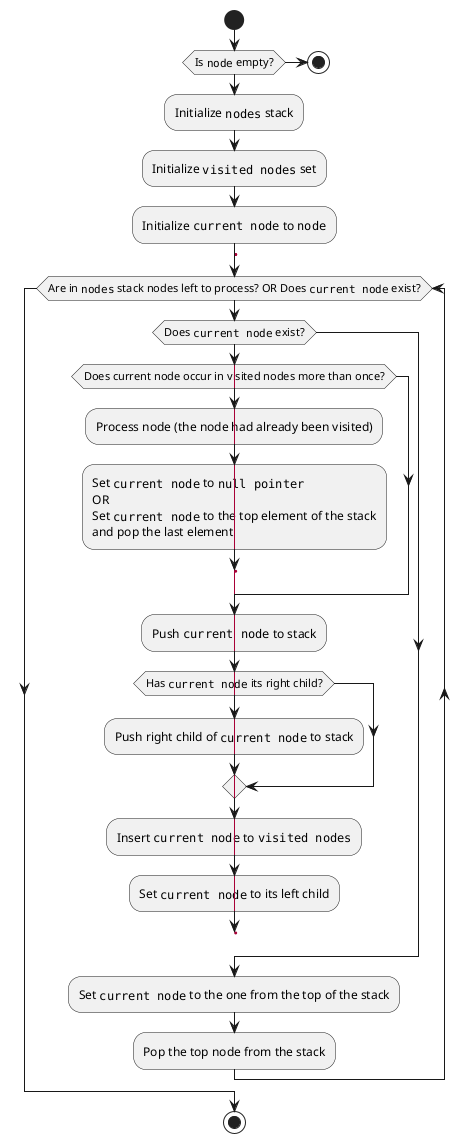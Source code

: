 @startuml
'https://plantuml.com/activity-diagram-beta

start
if (Is ""node"" empty?) then
    stop
else
    :Initialize ""nodes"" stack;
    :Initialize ""visited nodes"" set;
    :Initialize ""current node"" to ""node"";

label outerLoop
while (Are in ""nodes"" stack nodes left to process? OR Does ""current node"" exist?)
    if (Does ""current node"" exist?)
        if (Does current node occur in visited nodes more than once?)
            :Process node (the node had already been visited);
            :Set ""current node"" to ""null pointer""\nOR\nSet ""current node"" to the top element of the stack\nand pop the last element;
            goto outerLoop
        end if

        :Push ""current node"" to stack;

        if (Has ""current node"" its right child?)
            :Push right child of ""current node"" to stack;
        end if

        :Insert ""current node"" to ""visited nodes"";
        :Set ""current node"" to its left child;
        goto outerLoop

    end if

    :Set ""current node"" to the one from the top of the stack;
    :Pop the top node from the stack;
end while
stop

@enduml
